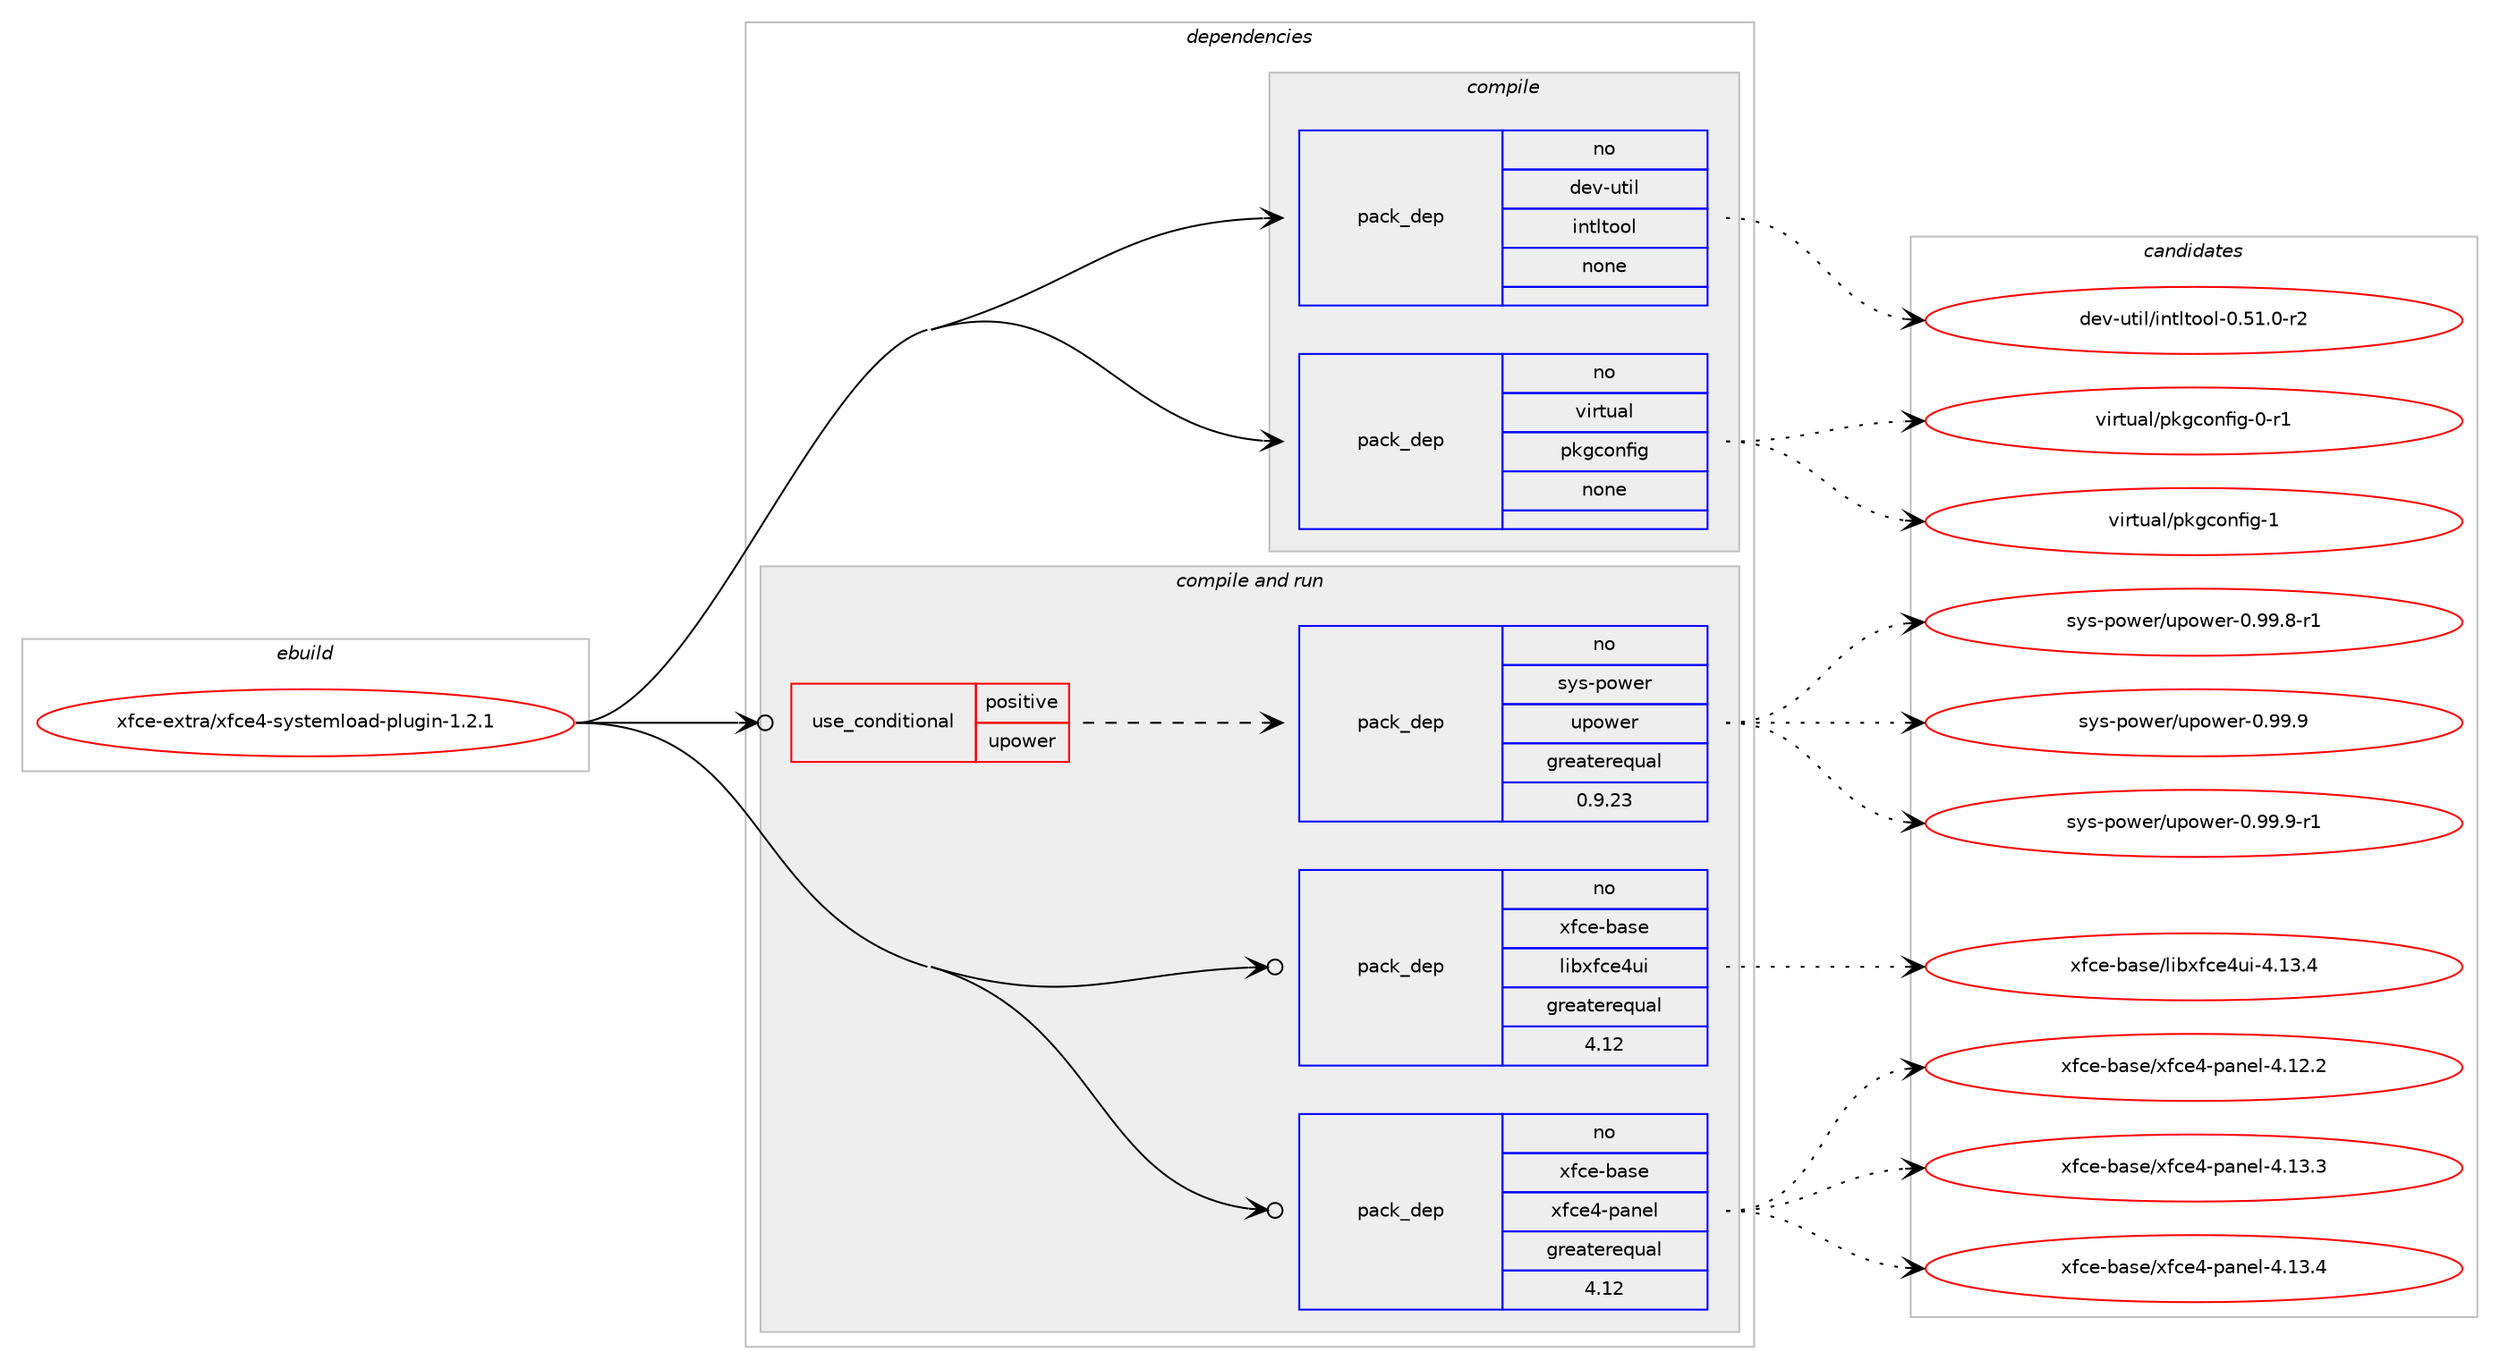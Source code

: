 digraph prolog {

# *************
# Graph options
# *************

newrank=true;
concentrate=true;
compound=true;
graph [rankdir=LR,fontname=Helvetica,fontsize=10,ranksep=1.5];#, ranksep=2.5, nodesep=0.2];
edge  [arrowhead=vee];
node  [fontname=Helvetica,fontsize=10];

# **********
# The ebuild
# **********

subgraph cluster_leftcol {
color=gray;
rank=same;
label=<<i>ebuild</i>>;
id [label="xfce-extra/xfce4-systemload-plugin-1.2.1", color=red, width=4, href="../xfce-extra/xfce4-systemload-plugin-1.2.1.svg"];
}

# ****************
# The dependencies
# ****************

subgraph cluster_midcol {
color=gray;
label=<<i>dependencies</i>>;
subgraph cluster_compile {
fillcolor="#eeeeee";
style=filled;
label=<<i>compile</i>>;
subgraph pack1276266 {
dependency1774164 [label=<<TABLE BORDER="0" CELLBORDER="1" CELLSPACING="0" CELLPADDING="4" WIDTH="220"><TR><TD ROWSPAN="6" CELLPADDING="30">pack_dep</TD></TR><TR><TD WIDTH="110">no</TD></TR><TR><TD>dev-util</TD></TR><TR><TD>intltool</TD></TR><TR><TD>none</TD></TR><TR><TD></TD></TR></TABLE>>, shape=none, color=blue];
}
id:e -> dependency1774164:w [weight=20,style="solid",arrowhead="vee"];
subgraph pack1276267 {
dependency1774165 [label=<<TABLE BORDER="0" CELLBORDER="1" CELLSPACING="0" CELLPADDING="4" WIDTH="220"><TR><TD ROWSPAN="6" CELLPADDING="30">pack_dep</TD></TR><TR><TD WIDTH="110">no</TD></TR><TR><TD>virtual</TD></TR><TR><TD>pkgconfig</TD></TR><TR><TD>none</TD></TR><TR><TD></TD></TR></TABLE>>, shape=none, color=blue];
}
id:e -> dependency1774165:w [weight=20,style="solid",arrowhead="vee"];
}
subgraph cluster_compileandrun {
fillcolor="#eeeeee";
style=filled;
label=<<i>compile and run</i>>;
subgraph cond467956 {
dependency1774166 [label=<<TABLE BORDER="0" CELLBORDER="1" CELLSPACING="0" CELLPADDING="4"><TR><TD ROWSPAN="3" CELLPADDING="10">use_conditional</TD></TR><TR><TD>positive</TD></TR><TR><TD>upower</TD></TR></TABLE>>, shape=none, color=red];
subgraph pack1276268 {
dependency1774167 [label=<<TABLE BORDER="0" CELLBORDER="1" CELLSPACING="0" CELLPADDING="4" WIDTH="220"><TR><TD ROWSPAN="6" CELLPADDING="30">pack_dep</TD></TR><TR><TD WIDTH="110">no</TD></TR><TR><TD>sys-power</TD></TR><TR><TD>upower</TD></TR><TR><TD>greaterequal</TD></TR><TR><TD>0.9.23</TD></TR></TABLE>>, shape=none, color=blue];
}
dependency1774166:e -> dependency1774167:w [weight=20,style="dashed",arrowhead="vee"];
}
id:e -> dependency1774166:w [weight=20,style="solid",arrowhead="odotvee"];
subgraph pack1276269 {
dependency1774168 [label=<<TABLE BORDER="0" CELLBORDER="1" CELLSPACING="0" CELLPADDING="4" WIDTH="220"><TR><TD ROWSPAN="6" CELLPADDING="30">pack_dep</TD></TR><TR><TD WIDTH="110">no</TD></TR><TR><TD>xfce-base</TD></TR><TR><TD>libxfce4ui</TD></TR><TR><TD>greaterequal</TD></TR><TR><TD>4.12</TD></TR></TABLE>>, shape=none, color=blue];
}
id:e -> dependency1774168:w [weight=20,style="solid",arrowhead="odotvee"];
subgraph pack1276270 {
dependency1774169 [label=<<TABLE BORDER="0" CELLBORDER="1" CELLSPACING="0" CELLPADDING="4" WIDTH="220"><TR><TD ROWSPAN="6" CELLPADDING="30">pack_dep</TD></TR><TR><TD WIDTH="110">no</TD></TR><TR><TD>xfce-base</TD></TR><TR><TD>xfce4-panel</TD></TR><TR><TD>greaterequal</TD></TR><TR><TD>4.12</TD></TR></TABLE>>, shape=none, color=blue];
}
id:e -> dependency1774169:w [weight=20,style="solid",arrowhead="odotvee"];
}
subgraph cluster_run {
fillcolor="#eeeeee";
style=filled;
label=<<i>run</i>>;
}
}

# **************
# The candidates
# **************

subgraph cluster_choices {
rank=same;
color=gray;
label=<<i>candidates</i>>;

subgraph choice1276266 {
color=black;
nodesep=1;
choice1001011184511711610510847105110116108116111111108454846534946484511450 [label="dev-util/intltool-0.51.0-r2", color=red, width=4,href="../dev-util/intltool-0.51.0-r2.svg"];
dependency1774164:e -> choice1001011184511711610510847105110116108116111111108454846534946484511450:w [style=dotted,weight="100"];
}
subgraph choice1276267 {
color=black;
nodesep=1;
choice11810511411611797108471121071039911111010210510345484511449 [label="virtual/pkgconfig-0-r1", color=red, width=4,href="../virtual/pkgconfig-0-r1.svg"];
choice1181051141161179710847112107103991111101021051034549 [label="virtual/pkgconfig-1", color=red, width=4,href="../virtual/pkgconfig-1.svg"];
dependency1774165:e -> choice11810511411611797108471121071039911111010210510345484511449:w [style=dotted,weight="100"];
dependency1774165:e -> choice1181051141161179710847112107103991111101021051034549:w [style=dotted,weight="100"];
}
subgraph choice1276268 {
color=black;
nodesep=1;
choice1151211154511211111910111447117112111119101114454846575746564511449 [label="sys-power/upower-0.99.8-r1", color=red, width=4,href="../sys-power/upower-0.99.8-r1.svg"];
choice115121115451121111191011144711711211111910111445484657574657 [label="sys-power/upower-0.99.9", color=red, width=4,href="../sys-power/upower-0.99.9.svg"];
choice1151211154511211111910111447117112111119101114454846575746574511449 [label="sys-power/upower-0.99.9-r1", color=red, width=4,href="../sys-power/upower-0.99.9-r1.svg"];
dependency1774167:e -> choice1151211154511211111910111447117112111119101114454846575746564511449:w [style=dotted,weight="100"];
dependency1774167:e -> choice115121115451121111191011144711711211111910111445484657574657:w [style=dotted,weight="100"];
dependency1774167:e -> choice1151211154511211111910111447117112111119101114454846575746574511449:w [style=dotted,weight="100"];
}
subgraph choice1276269 {
color=black;
nodesep=1;
choice120102991014598971151014710810598120102991015211710545524649514652 [label="xfce-base/libxfce4ui-4.13.4", color=red, width=4,href="../xfce-base/libxfce4ui-4.13.4.svg"];
dependency1774168:e -> choice120102991014598971151014710810598120102991015211710545524649514652:w [style=dotted,weight="100"];
}
subgraph choice1276270 {
color=black;
nodesep=1;
choice12010299101459897115101471201029910152451129711010110845524649504650 [label="xfce-base/xfce4-panel-4.12.2", color=red, width=4,href="../xfce-base/xfce4-panel-4.12.2.svg"];
choice12010299101459897115101471201029910152451129711010110845524649514651 [label="xfce-base/xfce4-panel-4.13.3", color=red, width=4,href="../xfce-base/xfce4-panel-4.13.3.svg"];
choice12010299101459897115101471201029910152451129711010110845524649514652 [label="xfce-base/xfce4-panel-4.13.4", color=red, width=4,href="../xfce-base/xfce4-panel-4.13.4.svg"];
dependency1774169:e -> choice12010299101459897115101471201029910152451129711010110845524649504650:w [style=dotted,weight="100"];
dependency1774169:e -> choice12010299101459897115101471201029910152451129711010110845524649514651:w [style=dotted,weight="100"];
dependency1774169:e -> choice12010299101459897115101471201029910152451129711010110845524649514652:w [style=dotted,weight="100"];
}
}

}
